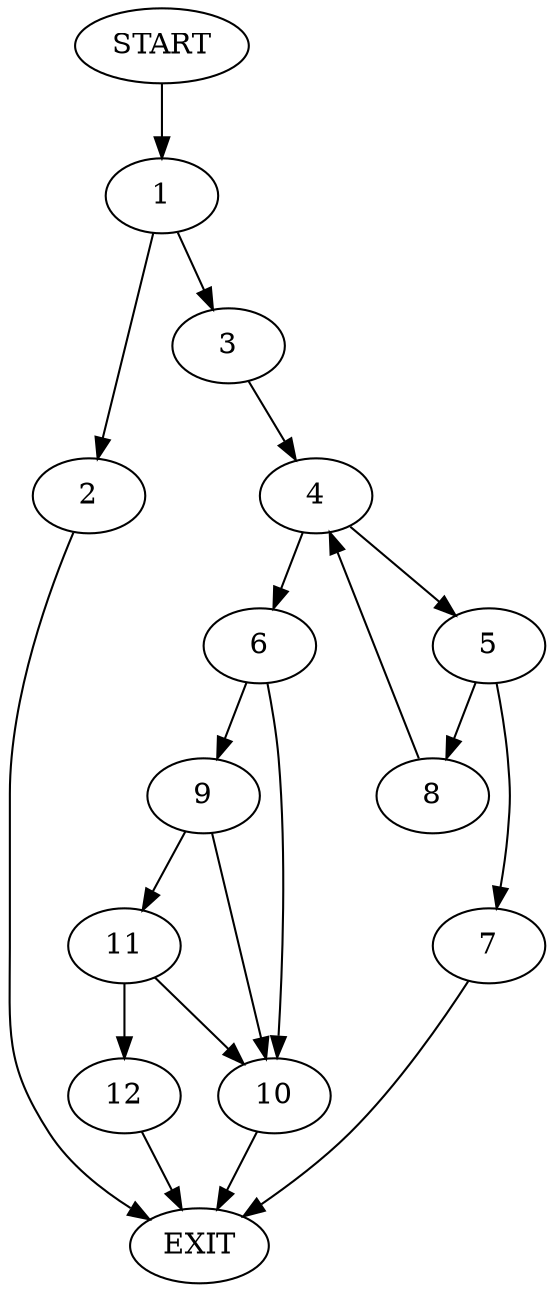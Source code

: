 digraph {
0 [label="START"]
13 [label="EXIT"]
0 -> 1
1 -> 2
1 -> 3
2 -> 13
3 -> 4
4 -> 5
4 -> 6
5 -> 7
5 -> 8
6 -> 9
6 -> 10
7 -> 13
8 -> 4
9 -> 11
9 -> 10
10 -> 13
11 -> 10
11 -> 12
12 -> 13
}
